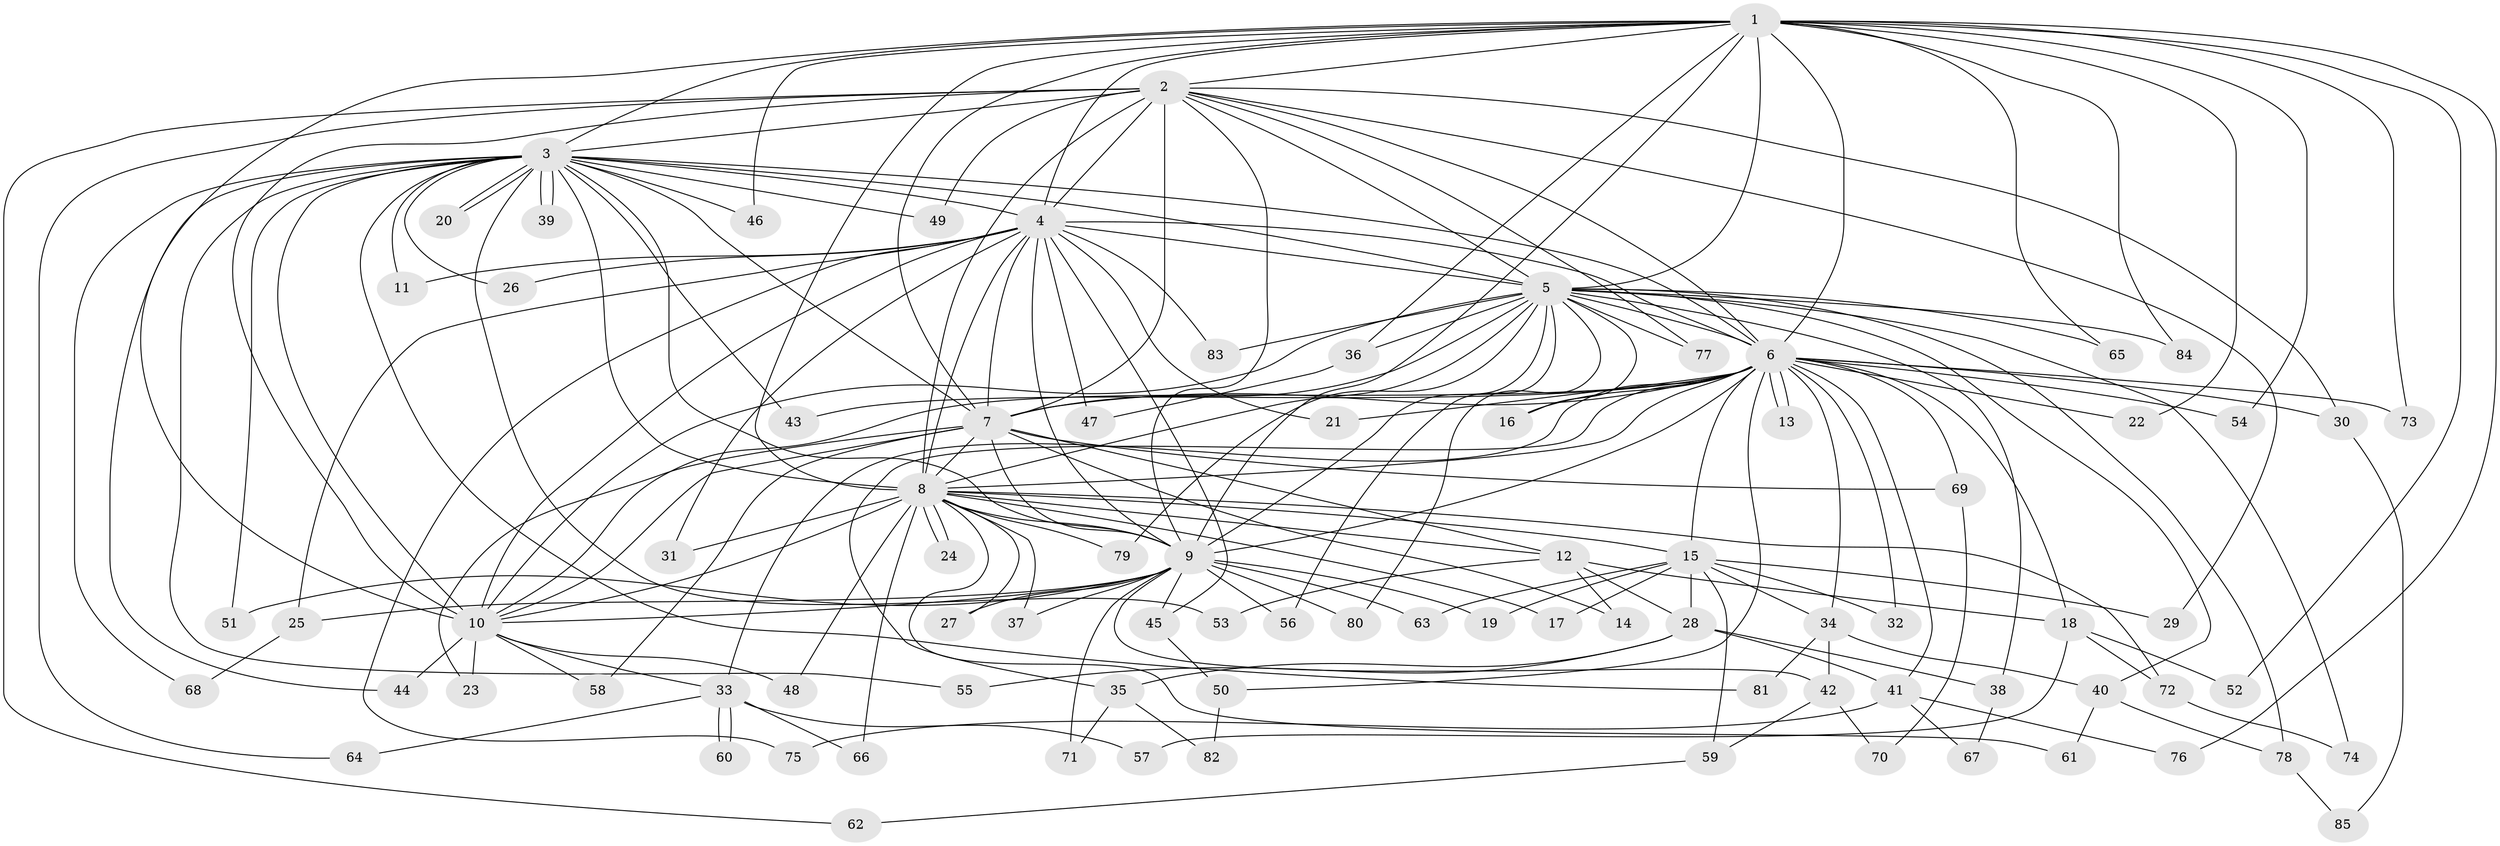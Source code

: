 // Generated by graph-tools (version 1.1) at 2025/49/03/09/25 03:49:31]
// undirected, 85 vertices, 195 edges
graph export_dot {
graph [start="1"]
  node [color=gray90,style=filled];
  1;
  2;
  3;
  4;
  5;
  6;
  7;
  8;
  9;
  10;
  11;
  12;
  13;
  14;
  15;
  16;
  17;
  18;
  19;
  20;
  21;
  22;
  23;
  24;
  25;
  26;
  27;
  28;
  29;
  30;
  31;
  32;
  33;
  34;
  35;
  36;
  37;
  38;
  39;
  40;
  41;
  42;
  43;
  44;
  45;
  46;
  47;
  48;
  49;
  50;
  51;
  52;
  53;
  54;
  55;
  56;
  57;
  58;
  59;
  60;
  61;
  62;
  63;
  64;
  65;
  66;
  67;
  68;
  69;
  70;
  71;
  72;
  73;
  74;
  75;
  76;
  77;
  78;
  79;
  80;
  81;
  82;
  83;
  84;
  85;
  1 -- 2;
  1 -- 3;
  1 -- 4;
  1 -- 5;
  1 -- 6;
  1 -- 7;
  1 -- 8;
  1 -- 9;
  1 -- 10;
  1 -- 22;
  1 -- 36;
  1 -- 46;
  1 -- 52;
  1 -- 54;
  1 -- 65;
  1 -- 73;
  1 -- 76;
  1 -- 84;
  2 -- 3;
  2 -- 4;
  2 -- 5;
  2 -- 6;
  2 -- 7;
  2 -- 8;
  2 -- 9;
  2 -- 10;
  2 -- 29;
  2 -- 30;
  2 -- 49;
  2 -- 62;
  2 -- 64;
  2 -- 77;
  3 -- 4;
  3 -- 5;
  3 -- 6;
  3 -- 7;
  3 -- 8;
  3 -- 9;
  3 -- 10;
  3 -- 11;
  3 -- 20;
  3 -- 20;
  3 -- 26;
  3 -- 39;
  3 -- 39;
  3 -- 43;
  3 -- 44;
  3 -- 46;
  3 -- 49;
  3 -- 51;
  3 -- 53;
  3 -- 55;
  3 -- 68;
  3 -- 81;
  4 -- 5;
  4 -- 6;
  4 -- 7;
  4 -- 8;
  4 -- 9;
  4 -- 10;
  4 -- 11;
  4 -- 21;
  4 -- 25;
  4 -- 26;
  4 -- 31;
  4 -- 45;
  4 -- 47;
  4 -- 75;
  4 -- 83;
  5 -- 6;
  5 -- 7;
  5 -- 8;
  5 -- 9;
  5 -- 10;
  5 -- 16;
  5 -- 36;
  5 -- 38;
  5 -- 40;
  5 -- 56;
  5 -- 65;
  5 -- 74;
  5 -- 77;
  5 -- 78;
  5 -- 79;
  5 -- 80;
  5 -- 83;
  5 -- 84;
  6 -- 7;
  6 -- 8;
  6 -- 9;
  6 -- 10;
  6 -- 13;
  6 -- 13;
  6 -- 15;
  6 -- 16;
  6 -- 18;
  6 -- 21;
  6 -- 22;
  6 -- 30;
  6 -- 32;
  6 -- 33;
  6 -- 34;
  6 -- 35;
  6 -- 41;
  6 -- 43;
  6 -- 50;
  6 -- 54;
  6 -- 69;
  6 -- 73;
  7 -- 8;
  7 -- 9;
  7 -- 10;
  7 -- 12;
  7 -- 14;
  7 -- 23;
  7 -- 58;
  7 -- 69;
  8 -- 9;
  8 -- 10;
  8 -- 12;
  8 -- 15;
  8 -- 17;
  8 -- 24;
  8 -- 24;
  8 -- 27;
  8 -- 31;
  8 -- 37;
  8 -- 48;
  8 -- 61;
  8 -- 66;
  8 -- 72;
  8 -- 79;
  9 -- 10;
  9 -- 19;
  9 -- 25;
  9 -- 27;
  9 -- 37;
  9 -- 42;
  9 -- 45;
  9 -- 51;
  9 -- 56;
  9 -- 63;
  9 -- 71;
  9 -- 80;
  10 -- 23;
  10 -- 33;
  10 -- 44;
  10 -- 48;
  10 -- 58;
  12 -- 14;
  12 -- 18;
  12 -- 28;
  12 -- 53;
  15 -- 17;
  15 -- 19;
  15 -- 28;
  15 -- 29;
  15 -- 32;
  15 -- 34;
  15 -- 59;
  15 -- 63;
  18 -- 52;
  18 -- 57;
  18 -- 72;
  25 -- 68;
  28 -- 35;
  28 -- 38;
  28 -- 41;
  28 -- 55;
  30 -- 85;
  33 -- 57;
  33 -- 60;
  33 -- 60;
  33 -- 64;
  33 -- 66;
  34 -- 40;
  34 -- 42;
  34 -- 81;
  35 -- 71;
  35 -- 82;
  36 -- 47;
  38 -- 67;
  40 -- 61;
  40 -- 78;
  41 -- 67;
  41 -- 75;
  41 -- 76;
  42 -- 59;
  42 -- 70;
  45 -- 50;
  50 -- 82;
  59 -- 62;
  69 -- 70;
  72 -- 74;
  78 -- 85;
}
